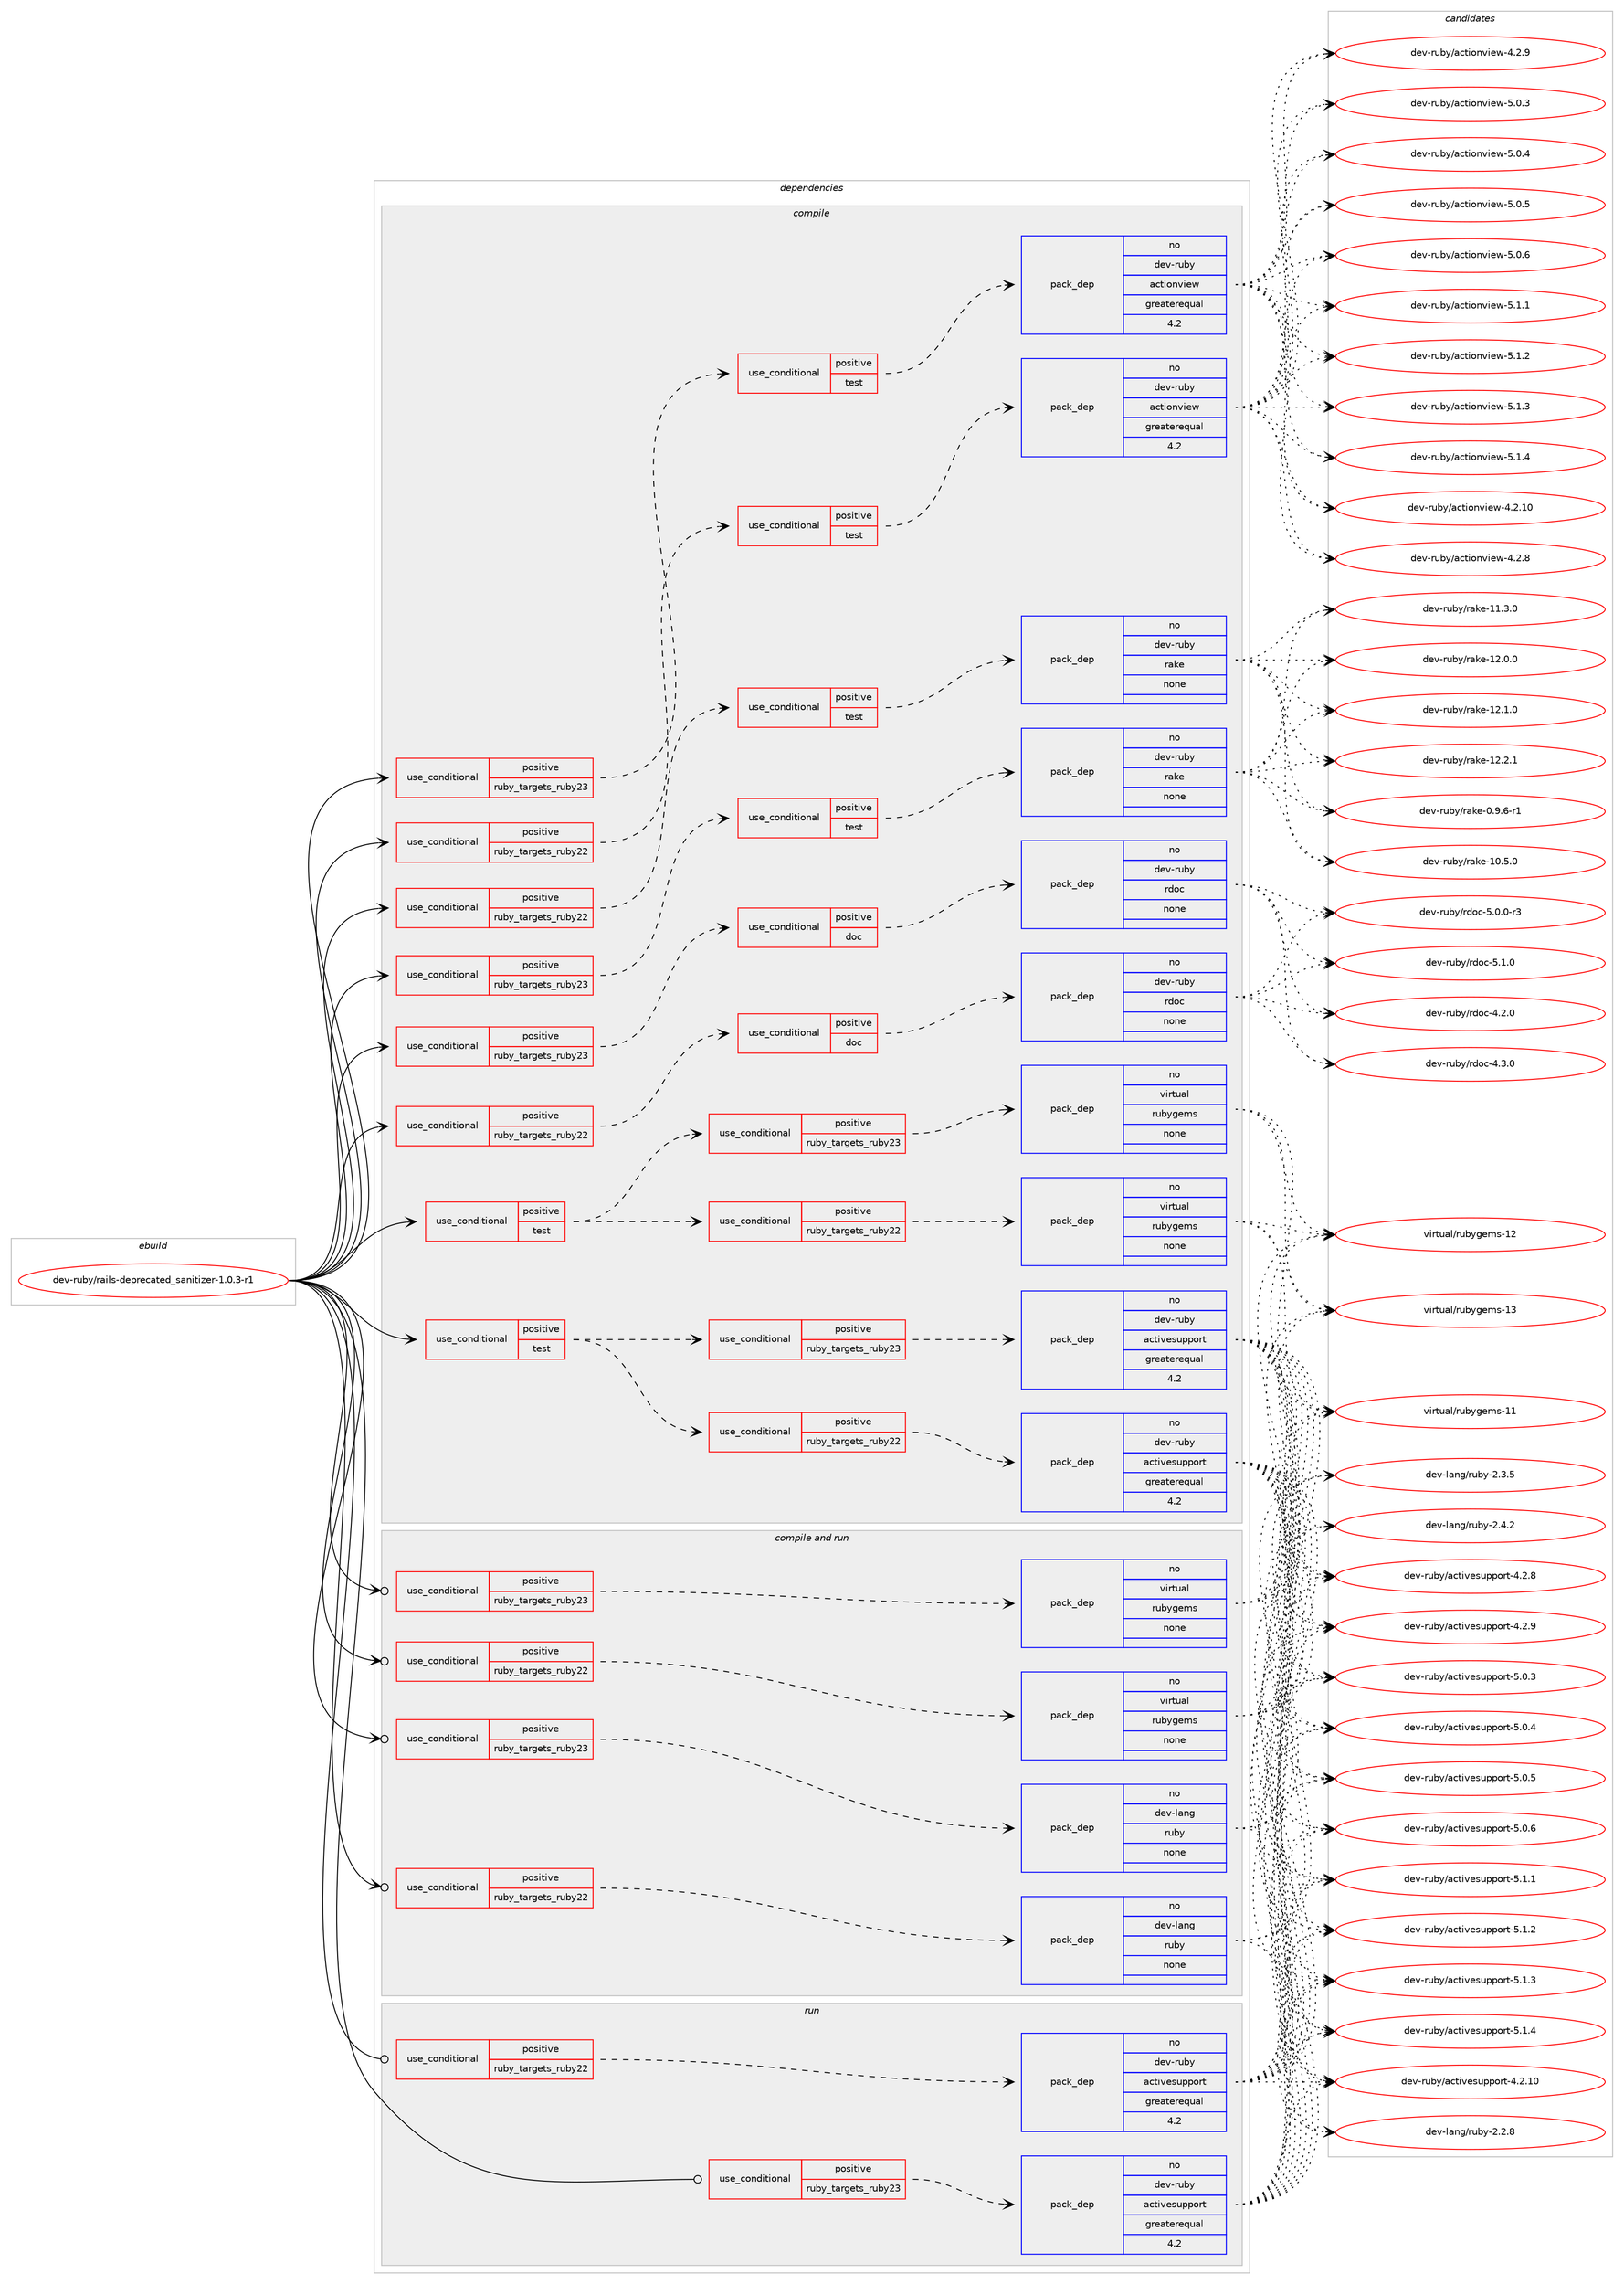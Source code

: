 digraph prolog {

# *************
# Graph options
# *************

newrank=true;
concentrate=true;
compound=true;
graph [rankdir=LR,fontname=Helvetica,fontsize=10,ranksep=1.5];#, ranksep=2.5, nodesep=0.2];
edge  [arrowhead=vee];
node  [fontname=Helvetica,fontsize=10];

# **********
# The ebuild
# **********

subgraph cluster_leftcol {
color=gray;
rank=same;
label=<<i>ebuild</i>>;
id [label="dev-ruby/rails-deprecated_sanitizer-1.0.3-r1", color=red, width=4, href="../dev-ruby/rails-deprecated_sanitizer-1.0.3-r1.svg"];
}

# ****************
# The dependencies
# ****************

subgraph cluster_midcol {
color=gray;
label=<<i>dependencies</i>>;
subgraph cluster_compile {
fillcolor="#eeeeee";
style=filled;
label=<<i>compile</i>>;
subgraph cond66672 {
dependency257801 [label=<<TABLE BORDER="0" CELLBORDER="1" CELLSPACING="0" CELLPADDING="4"><TR><TD ROWSPAN="3" CELLPADDING="10">use_conditional</TD></TR><TR><TD>positive</TD></TR><TR><TD>ruby_targets_ruby22</TD></TR></TABLE>>, shape=none, color=red];
subgraph cond66673 {
dependency257802 [label=<<TABLE BORDER="0" CELLBORDER="1" CELLSPACING="0" CELLPADDING="4"><TR><TD ROWSPAN="3" CELLPADDING="10">use_conditional</TD></TR><TR><TD>positive</TD></TR><TR><TD>doc</TD></TR></TABLE>>, shape=none, color=red];
subgraph pack187015 {
dependency257803 [label=<<TABLE BORDER="0" CELLBORDER="1" CELLSPACING="0" CELLPADDING="4" WIDTH="220"><TR><TD ROWSPAN="6" CELLPADDING="30">pack_dep</TD></TR><TR><TD WIDTH="110">no</TD></TR><TR><TD>dev-ruby</TD></TR><TR><TD>rdoc</TD></TR><TR><TD>none</TD></TR><TR><TD></TD></TR></TABLE>>, shape=none, color=blue];
}
dependency257802:e -> dependency257803:w [weight=20,style="dashed",arrowhead="vee"];
}
dependency257801:e -> dependency257802:w [weight=20,style="dashed",arrowhead="vee"];
}
id:e -> dependency257801:w [weight=20,style="solid",arrowhead="vee"];
subgraph cond66674 {
dependency257804 [label=<<TABLE BORDER="0" CELLBORDER="1" CELLSPACING="0" CELLPADDING="4"><TR><TD ROWSPAN="3" CELLPADDING="10">use_conditional</TD></TR><TR><TD>positive</TD></TR><TR><TD>ruby_targets_ruby22</TD></TR></TABLE>>, shape=none, color=red];
subgraph cond66675 {
dependency257805 [label=<<TABLE BORDER="0" CELLBORDER="1" CELLSPACING="0" CELLPADDING="4"><TR><TD ROWSPAN="3" CELLPADDING="10">use_conditional</TD></TR><TR><TD>positive</TD></TR><TR><TD>test</TD></TR></TABLE>>, shape=none, color=red];
subgraph pack187016 {
dependency257806 [label=<<TABLE BORDER="0" CELLBORDER="1" CELLSPACING="0" CELLPADDING="4" WIDTH="220"><TR><TD ROWSPAN="6" CELLPADDING="30">pack_dep</TD></TR><TR><TD WIDTH="110">no</TD></TR><TR><TD>dev-ruby</TD></TR><TR><TD>actionview</TD></TR><TR><TD>greaterequal</TD></TR><TR><TD>4.2</TD></TR></TABLE>>, shape=none, color=blue];
}
dependency257805:e -> dependency257806:w [weight=20,style="dashed",arrowhead="vee"];
}
dependency257804:e -> dependency257805:w [weight=20,style="dashed",arrowhead="vee"];
}
id:e -> dependency257804:w [weight=20,style="solid",arrowhead="vee"];
subgraph cond66676 {
dependency257807 [label=<<TABLE BORDER="0" CELLBORDER="1" CELLSPACING="0" CELLPADDING="4"><TR><TD ROWSPAN="3" CELLPADDING="10">use_conditional</TD></TR><TR><TD>positive</TD></TR><TR><TD>ruby_targets_ruby22</TD></TR></TABLE>>, shape=none, color=red];
subgraph cond66677 {
dependency257808 [label=<<TABLE BORDER="0" CELLBORDER="1" CELLSPACING="0" CELLPADDING="4"><TR><TD ROWSPAN="3" CELLPADDING="10">use_conditional</TD></TR><TR><TD>positive</TD></TR><TR><TD>test</TD></TR></TABLE>>, shape=none, color=red];
subgraph pack187017 {
dependency257809 [label=<<TABLE BORDER="0" CELLBORDER="1" CELLSPACING="0" CELLPADDING="4" WIDTH="220"><TR><TD ROWSPAN="6" CELLPADDING="30">pack_dep</TD></TR><TR><TD WIDTH="110">no</TD></TR><TR><TD>dev-ruby</TD></TR><TR><TD>rake</TD></TR><TR><TD>none</TD></TR><TR><TD></TD></TR></TABLE>>, shape=none, color=blue];
}
dependency257808:e -> dependency257809:w [weight=20,style="dashed",arrowhead="vee"];
}
dependency257807:e -> dependency257808:w [weight=20,style="dashed",arrowhead="vee"];
}
id:e -> dependency257807:w [weight=20,style="solid",arrowhead="vee"];
subgraph cond66678 {
dependency257810 [label=<<TABLE BORDER="0" CELLBORDER="1" CELLSPACING="0" CELLPADDING="4"><TR><TD ROWSPAN="3" CELLPADDING="10">use_conditional</TD></TR><TR><TD>positive</TD></TR><TR><TD>ruby_targets_ruby23</TD></TR></TABLE>>, shape=none, color=red];
subgraph cond66679 {
dependency257811 [label=<<TABLE BORDER="0" CELLBORDER="1" CELLSPACING="0" CELLPADDING="4"><TR><TD ROWSPAN="3" CELLPADDING="10">use_conditional</TD></TR><TR><TD>positive</TD></TR><TR><TD>doc</TD></TR></TABLE>>, shape=none, color=red];
subgraph pack187018 {
dependency257812 [label=<<TABLE BORDER="0" CELLBORDER="1" CELLSPACING="0" CELLPADDING="4" WIDTH="220"><TR><TD ROWSPAN="6" CELLPADDING="30">pack_dep</TD></TR><TR><TD WIDTH="110">no</TD></TR><TR><TD>dev-ruby</TD></TR><TR><TD>rdoc</TD></TR><TR><TD>none</TD></TR><TR><TD></TD></TR></TABLE>>, shape=none, color=blue];
}
dependency257811:e -> dependency257812:w [weight=20,style="dashed",arrowhead="vee"];
}
dependency257810:e -> dependency257811:w [weight=20,style="dashed",arrowhead="vee"];
}
id:e -> dependency257810:w [weight=20,style="solid",arrowhead="vee"];
subgraph cond66680 {
dependency257813 [label=<<TABLE BORDER="0" CELLBORDER="1" CELLSPACING="0" CELLPADDING="4"><TR><TD ROWSPAN="3" CELLPADDING="10">use_conditional</TD></TR><TR><TD>positive</TD></TR><TR><TD>ruby_targets_ruby23</TD></TR></TABLE>>, shape=none, color=red];
subgraph cond66681 {
dependency257814 [label=<<TABLE BORDER="0" CELLBORDER="1" CELLSPACING="0" CELLPADDING="4"><TR><TD ROWSPAN="3" CELLPADDING="10">use_conditional</TD></TR><TR><TD>positive</TD></TR><TR><TD>test</TD></TR></TABLE>>, shape=none, color=red];
subgraph pack187019 {
dependency257815 [label=<<TABLE BORDER="0" CELLBORDER="1" CELLSPACING="0" CELLPADDING="4" WIDTH="220"><TR><TD ROWSPAN="6" CELLPADDING="30">pack_dep</TD></TR><TR><TD WIDTH="110">no</TD></TR><TR><TD>dev-ruby</TD></TR><TR><TD>actionview</TD></TR><TR><TD>greaterequal</TD></TR><TR><TD>4.2</TD></TR></TABLE>>, shape=none, color=blue];
}
dependency257814:e -> dependency257815:w [weight=20,style="dashed",arrowhead="vee"];
}
dependency257813:e -> dependency257814:w [weight=20,style="dashed",arrowhead="vee"];
}
id:e -> dependency257813:w [weight=20,style="solid",arrowhead="vee"];
subgraph cond66682 {
dependency257816 [label=<<TABLE BORDER="0" CELLBORDER="1" CELLSPACING="0" CELLPADDING="4"><TR><TD ROWSPAN="3" CELLPADDING="10">use_conditional</TD></TR><TR><TD>positive</TD></TR><TR><TD>ruby_targets_ruby23</TD></TR></TABLE>>, shape=none, color=red];
subgraph cond66683 {
dependency257817 [label=<<TABLE BORDER="0" CELLBORDER="1" CELLSPACING="0" CELLPADDING="4"><TR><TD ROWSPAN="3" CELLPADDING="10">use_conditional</TD></TR><TR><TD>positive</TD></TR><TR><TD>test</TD></TR></TABLE>>, shape=none, color=red];
subgraph pack187020 {
dependency257818 [label=<<TABLE BORDER="0" CELLBORDER="1" CELLSPACING="0" CELLPADDING="4" WIDTH="220"><TR><TD ROWSPAN="6" CELLPADDING="30">pack_dep</TD></TR><TR><TD WIDTH="110">no</TD></TR><TR><TD>dev-ruby</TD></TR><TR><TD>rake</TD></TR><TR><TD>none</TD></TR><TR><TD></TD></TR></TABLE>>, shape=none, color=blue];
}
dependency257817:e -> dependency257818:w [weight=20,style="dashed",arrowhead="vee"];
}
dependency257816:e -> dependency257817:w [weight=20,style="dashed",arrowhead="vee"];
}
id:e -> dependency257816:w [weight=20,style="solid",arrowhead="vee"];
subgraph cond66684 {
dependency257819 [label=<<TABLE BORDER="0" CELLBORDER="1" CELLSPACING="0" CELLPADDING="4"><TR><TD ROWSPAN="3" CELLPADDING="10">use_conditional</TD></TR><TR><TD>positive</TD></TR><TR><TD>test</TD></TR></TABLE>>, shape=none, color=red];
subgraph cond66685 {
dependency257820 [label=<<TABLE BORDER="0" CELLBORDER="1" CELLSPACING="0" CELLPADDING="4"><TR><TD ROWSPAN="3" CELLPADDING="10">use_conditional</TD></TR><TR><TD>positive</TD></TR><TR><TD>ruby_targets_ruby22</TD></TR></TABLE>>, shape=none, color=red];
subgraph pack187021 {
dependency257821 [label=<<TABLE BORDER="0" CELLBORDER="1" CELLSPACING="0" CELLPADDING="4" WIDTH="220"><TR><TD ROWSPAN="6" CELLPADDING="30">pack_dep</TD></TR><TR><TD WIDTH="110">no</TD></TR><TR><TD>dev-ruby</TD></TR><TR><TD>activesupport</TD></TR><TR><TD>greaterequal</TD></TR><TR><TD>4.2</TD></TR></TABLE>>, shape=none, color=blue];
}
dependency257820:e -> dependency257821:w [weight=20,style="dashed",arrowhead="vee"];
}
dependency257819:e -> dependency257820:w [weight=20,style="dashed",arrowhead="vee"];
subgraph cond66686 {
dependency257822 [label=<<TABLE BORDER="0" CELLBORDER="1" CELLSPACING="0" CELLPADDING="4"><TR><TD ROWSPAN="3" CELLPADDING="10">use_conditional</TD></TR><TR><TD>positive</TD></TR><TR><TD>ruby_targets_ruby23</TD></TR></TABLE>>, shape=none, color=red];
subgraph pack187022 {
dependency257823 [label=<<TABLE BORDER="0" CELLBORDER="1" CELLSPACING="0" CELLPADDING="4" WIDTH="220"><TR><TD ROWSPAN="6" CELLPADDING="30">pack_dep</TD></TR><TR><TD WIDTH="110">no</TD></TR><TR><TD>dev-ruby</TD></TR><TR><TD>activesupport</TD></TR><TR><TD>greaterequal</TD></TR><TR><TD>4.2</TD></TR></TABLE>>, shape=none, color=blue];
}
dependency257822:e -> dependency257823:w [weight=20,style="dashed",arrowhead="vee"];
}
dependency257819:e -> dependency257822:w [weight=20,style="dashed",arrowhead="vee"];
}
id:e -> dependency257819:w [weight=20,style="solid",arrowhead="vee"];
subgraph cond66687 {
dependency257824 [label=<<TABLE BORDER="0" CELLBORDER="1" CELLSPACING="0" CELLPADDING="4"><TR><TD ROWSPAN="3" CELLPADDING="10">use_conditional</TD></TR><TR><TD>positive</TD></TR><TR><TD>test</TD></TR></TABLE>>, shape=none, color=red];
subgraph cond66688 {
dependency257825 [label=<<TABLE BORDER="0" CELLBORDER="1" CELLSPACING="0" CELLPADDING="4"><TR><TD ROWSPAN="3" CELLPADDING="10">use_conditional</TD></TR><TR><TD>positive</TD></TR><TR><TD>ruby_targets_ruby22</TD></TR></TABLE>>, shape=none, color=red];
subgraph pack187023 {
dependency257826 [label=<<TABLE BORDER="0" CELLBORDER="1" CELLSPACING="0" CELLPADDING="4" WIDTH="220"><TR><TD ROWSPAN="6" CELLPADDING="30">pack_dep</TD></TR><TR><TD WIDTH="110">no</TD></TR><TR><TD>virtual</TD></TR><TR><TD>rubygems</TD></TR><TR><TD>none</TD></TR><TR><TD></TD></TR></TABLE>>, shape=none, color=blue];
}
dependency257825:e -> dependency257826:w [weight=20,style="dashed",arrowhead="vee"];
}
dependency257824:e -> dependency257825:w [weight=20,style="dashed",arrowhead="vee"];
subgraph cond66689 {
dependency257827 [label=<<TABLE BORDER="0" CELLBORDER="1" CELLSPACING="0" CELLPADDING="4"><TR><TD ROWSPAN="3" CELLPADDING="10">use_conditional</TD></TR><TR><TD>positive</TD></TR><TR><TD>ruby_targets_ruby23</TD></TR></TABLE>>, shape=none, color=red];
subgraph pack187024 {
dependency257828 [label=<<TABLE BORDER="0" CELLBORDER="1" CELLSPACING="0" CELLPADDING="4" WIDTH="220"><TR><TD ROWSPAN="6" CELLPADDING="30">pack_dep</TD></TR><TR><TD WIDTH="110">no</TD></TR><TR><TD>virtual</TD></TR><TR><TD>rubygems</TD></TR><TR><TD>none</TD></TR><TR><TD></TD></TR></TABLE>>, shape=none, color=blue];
}
dependency257827:e -> dependency257828:w [weight=20,style="dashed",arrowhead="vee"];
}
dependency257824:e -> dependency257827:w [weight=20,style="dashed",arrowhead="vee"];
}
id:e -> dependency257824:w [weight=20,style="solid",arrowhead="vee"];
}
subgraph cluster_compileandrun {
fillcolor="#eeeeee";
style=filled;
label=<<i>compile and run</i>>;
subgraph cond66690 {
dependency257829 [label=<<TABLE BORDER="0" CELLBORDER="1" CELLSPACING="0" CELLPADDING="4"><TR><TD ROWSPAN="3" CELLPADDING="10">use_conditional</TD></TR><TR><TD>positive</TD></TR><TR><TD>ruby_targets_ruby22</TD></TR></TABLE>>, shape=none, color=red];
subgraph pack187025 {
dependency257830 [label=<<TABLE BORDER="0" CELLBORDER="1" CELLSPACING="0" CELLPADDING="4" WIDTH="220"><TR><TD ROWSPAN="6" CELLPADDING="30">pack_dep</TD></TR><TR><TD WIDTH="110">no</TD></TR><TR><TD>dev-lang</TD></TR><TR><TD>ruby</TD></TR><TR><TD>none</TD></TR><TR><TD></TD></TR></TABLE>>, shape=none, color=blue];
}
dependency257829:e -> dependency257830:w [weight=20,style="dashed",arrowhead="vee"];
}
id:e -> dependency257829:w [weight=20,style="solid",arrowhead="odotvee"];
subgraph cond66691 {
dependency257831 [label=<<TABLE BORDER="0" CELLBORDER="1" CELLSPACING="0" CELLPADDING="4"><TR><TD ROWSPAN="3" CELLPADDING="10">use_conditional</TD></TR><TR><TD>positive</TD></TR><TR><TD>ruby_targets_ruby22</TD></TR></TABLE>>, shape=none, color=red];
subgraph pack187026 {
dependency257832 [label=<<TABLE BORDER="0" CELLBORDER="1" CELLSPACING="0" CELLPADDING="4" WIDTH="220"><TR><TD ROWSPAN="6" CELLPADDING="30">pack_dep</TD></TR><TR><TD WIDTH="110">no</TD></TR><TR><TD>virtual</TD></TR><TR><TD>rubygems</TD></TR><TR><TD>none</TD></TR><TR><TD></TD></TR></TABLE>>, shape=none, color=blue];
}
dependency257831:e -> dependency257832:w [weight=20,style="dashed",arrowhead="vee"];
}
id:e -> dependency257831:w [weight=20,style="solid",arrowhead="odotvee"];
subgraph cond66692 {
dependency257833 [label=<<TABLE BORDER="0" CELLBORDER="1" CELLSPACING="0" CELLPADDING="4"><TR><TD ROWSPAN="3" CELLPADDING="10">use_conditional</TD></TR><TR><TD>positive</TD></TR><TR><TD>ruby_targets_ruby23</TD></TR></TABLE>>, shape=none, color=red];
subgraph pack187027 {
dependency257834 [label=<<TABLE BORDER="0" CELLBORDER="1" CELLSPACING="0" CELLPADDING="4" WIDTH="220"><TR><TD ROWSPAN="6" CELLPADDING="30">pack_dep</TD></TR><TR><TD WIDTH="110">no</TD></TR><TR><TD>dev-lang</TD></TR><TR><TD>ruby</TD></TR><TR><TD>none</TD></TR><TR><TD></TD></TR></TABLE>>, shape=none, color=blue];
}
dependency257833:e -> dependency257834:w [weight=20,style="dashed",arrowhead="vee"];
}
id:e -> dependency257833:w [weight=20,style="solid",arrowhead="odotvee"];
subgraph cond66693 {
dependency257835 [label=<<TABLE BORDER="0" CELLBORDER="1" CELLSPACING="0" CELLPADDING="4"><TR><TD ROWSPAN="3" CELLPADDING="10">use_conditional</TD></TR><TR><TD>positive</TD></TR><TR><TD>ruby_targets_ruby23</TD></TR></TABLE>>, shape=none, color=red];
subgraph pack187028 {
dependency257836 [label=<<TABLE BORDER="0" CELLBORDER="1" CELLSPACING="0" CELLPADDING="4" WIDTH="220"><TR><TD ROWSPAN="6" CELLPADDING="30">pack_dep</TD></TR><TR><TD WIDTH="110">no</TD></TR><TR><TD>virtual</TD></TR><TR><TD>rubygems</TD></TR><TR><TD>none</TD></TR><TR><TD></TD></TR></TABLE>>, shape=none, color=blue];
}
dependency257835:e -> dependency257836:w [weight=20,style="dashed",arrowhead="vee"];
}
id:e -> dependency257835:w [weight=20,style="solid",arrowhead="odotvee"];
}
subgraph cluster_run {
fillcolor="#eeeeee";
style=filled;
label=<<i>run</i>>;
subgraph cond66694 {
dependency257837 [label=<<TABLE BORDER="0" CELLBORDER="1" CELLSPACING="0" CELLPADDING="4"><TR><TD ROWSPAN="3" CELLPADDING="10">use_conditional</TD></TR><TR><TD>positive</TD></TR><TR><TD>ruby_targets_ruby22</TD></TR></TABLE>>, shape=none, color=red];
subgraph pack187029 {
dependency257838 [label=<<TABLE BORDER="0" CELLBORDER="1" CELLSPACING="0" CELLPADDING="4" WIDTH="220"><TR><TD ROWSPAN="6" CELLPADDING="30">pack_dep</TD></TR><TR><TD WIDTH="110">no</TD></TR><TR><TD>dev-ruby</TD></TR><TR><TD>activesupport</TD></TR><TR><TD>greaterequal</TD></TR><TR><TD>4.2</TD></TR></TABLE>>, shape=none, color=blue];
}
dependency257837:e -> dependency257838:w [weight=20,style="dashed",arrowhead="vee"];
}
id:e -> dependency257837:w [weight=20,style="solid",arrowhead="odot"];
subgraph cond66695 {
dependency257839 [label=<<TABLE BORDER="0" CELLBORDER="1" CELLSPACING="0" CELLPADDING="4"><TR><TD ROWSPAN="3" CELLPADDING="10">use_conditional</TD></TR><TR><TD>positive</TD></TR><TR><TD>ruby_targets_ruby23</TD></TR></TABLE>>, shape=none, color=red];
subgraph pack187030 {
dependency257840 [label=<<TABLE BORDER="0" CELLBORDER="1" CELLSPACING="0" CELLPADDING="4" WIDTH="220"><TR><TD ROWSPAN="6" CELLPADDING="30">pack_dep</TD></TR><TR><TD WIDTH="110">no</TD></TR><TR><TD>dev-ruby</TD></TR><TR><TD>activesupport</TD></TR><TR><TD>greaterequal</TD></TR><TR><TD>4.2</TD></TR></TABLE>>, shape=none, color=blue];
}
dependency257839:e -> dependency257840:w [weight=20,style="dashed",arrowhead="vee"];
}
id:e -> dependency257839:w [weight=20,style="solid",arrowhead="odot"];
}
}

# **************
# The candidates
# **************

subgraph cluster_choices {
rank=same;
color=gray;
label=<<i>candidates</i>>;

subgraph choice187015 {
color=black;
nodesep=1;
choice10010111845114117981214711410011199455246504648 [label="dev-ruby/rdoc-4.2.0", color=red, width=4,href="../dev-ruby/rdoc-4.2.0.svg"];
choice10010111845114117981214711410011199455246514648 [label="dev-ruby/rdoc-4.3.0", color=red, width=4,href="../dev-ruby/rdoc-4.3.0.svg"];
choice100101118451141179812147114100111994553464846484511451 [label="dev-ruby/rdoc-5.0.0-r3", color=red, width=4,href="../dev-ruby/rdoc-5.0.0-r3.svg"];
choice10010111845114117981214711410011199455346494648 [label="dev-ruby/rdoc-5.1.0", color=red, width=4,href="../dev-ruby/rdoc-5.1.0.svg"];
dependency257803:e -> choice10010111845114117981214711410011199455246504648:w [style=dotted,weight="100"];
dependency257803:e -> choice10010111845114117981214711410011199455246514648:w [style=dotted,weight="100"];
dependency257803:e -> choice100101118451141179812147114100111994553464846484511451:w [style=dotted,weight="100"];
dependency257803:e -> choice10010111845114117981214711410011199455346494648:w [style=dotted,weight="100"];
}
subgraph choice187016 {
color=black;
nodesep=1;
choice100101118451141179812147979911610511111011810510111945524650464948 [label="dev-ruby/actionview-4.2.10", color=red, width=4,href="../dev-ruby/actionview-4.2.10.svg"];
choice1001011184511411798121479799116105111110118105101119455246504656 [label="dev-ruby/actionview-4.2.8", color=red, width=4,href="../dev-ruby/actionview-4.2.8.svg"];
choice1001011184511411798121479799116105111110118105101119455246504657 [label="dev-ruby/actionview-4.2.9", color=red, width=4,href="../dev-ruby/actionview-4.2.9.svg"];
choice1001011184511411798121479799116105111110118105101119455346484651 [label="dev-ruby/actionview-5.0.3", color=red, width=4,href="../dev-ruby/actionview-5.0.3.svg"];
choice1001011184511411798121479799116105111110118105101119455346484652 [label="dev-ruby/actionview-5.0.4", color=red, width=4,href="../dev-ruby/actionview-5.0.4.svg"];
choice1001011184511411798121479799116105111110118105101119455346484653 [label="dev-ruby/actionview-5.0.5", color=red, width=4,href="../dev-ruby/actionview-5.0.5.svg"];
choice1001011184511411798121479799116105111110118105101119455346484654 [label="dev-ruby/actionview-5.0.6", color=red, width=4,href="../dev-ruby/actionview-5.0.6.svg"];
choice1001011184511411798121479799116105111110118105101119455346494649 [label="dev-ruby/actionview-5.1.1", color=red, width=4,href="../dev-ruby/actionview-5.1.1.svg"];
choice1001011184511411798121479799116105111110118105101119455346494650 [label="dev-ruby/actionview-5.1.2", color=red, width=4,href="../dev-ruby/actionview-5.1.2.svg"];
choice1001011184511411798121479799116105111110118105101119455346494651 [label="dev-ruby/actionview-5.1.3", color=red, width=4,href="../dev-ruby/actionview-5.1.3.svg"];
choice1001011184511411798121479799116105111110118105101119455346494652 [label="dev-ruby/actionview-5.1.4", color=red, width=4,href="../dev-ruby/actionview-5.1.4.svg"];
dependency257806:e -> choice100101118451141179812147979911610511111011810510111945524650464948:w [style=dotted,weight="100"];
dependency257806:e -> choice1001011184511411798121479799116105111110118105101119455246504656:w [style=dotted,weight="100"];
dependency257806:e -> choice1001011184511411798121479799116105111110118105101119455246504657:w [style=dotted,weight="100"];
dependency257806:e -> choice1001011184511411798121479799116105111110118105101119455346484651:w [style=dotted,weight="100"];
dependency257806:e -> choice1001011184511411798121479799116105111110118105101119455346484652:w [style=dotted,weight="100"];
dependency257806:e -> choice1001011184511411798121479799116105111110118105101119455346484653:w [style=dotted,weight="100"];
dependency257806:e -> choice1001011184511411798121479799116105111110118105101119455346484654:w [style=dotted,weight="100"];
dependency257806:e -> choice1001011184511411798121479799116105111110118105101119455346494649:w [style=dotted,weight="100"];
dependency257806:e -> choice1001011184511411798121479799116105111110118105101119455346494650:w [style=dotted,weight="100"];
dependency257806:e -> choice1001011184511411798121479799116105111110118105101119455346494651:w [style=dotted,weight="100"];
dependency257806:e -> choice1001011184511411798121479799116105111110118105101119455346494652:w [style=dotted,weight="100"];
}
subgraph choice187017 {
color=black;
nodesep=1;
choice100101118451141179812147114971071014548465746544511449 [label="dev-ruby/rake-0.9.6-r1", color=red, width=4,href="../dev-ruby/rake-0.9.6-r1.svg"];
choice1001011184511411798121471149710710145494846534648 [label="dev-ruby/rake-10.5.0", color=red, width=4,href="../dev-ruby/rake-10.5.0.svg"];
choice1001011184511411798121471149710710145494946514648 [label="dev-ruby/rake-11.3.0", color=red, width=4,href="../dev-ruby/rake-11.3.0.svg"];
choice1001011184511411798121471149710710145495046484648 [label="dev-ruby/rake-12.0.0", color=red, width=4,href="../dev-ruby/rake-12.0.0.svg"];
choice1001011184511411798121471149710710145495046494648 [label="dev-ruby/rake-12.1.0", color=red, width=4,href="../dev-ruby/rake-12.1.0.svg"];
choice1001011184511411798121471149710710145495046504649 [label="dev-ruby/rake-12.2.1", color=red, width=4,href="../dev-ruby/rake-12.2.1.svg"];
dependency257809:e -> choice100101118451141179812147114971071014548465746544511449:w [style=dotted,weight="100"];
dependency257809:e -> choice1001011184511411798121471149710710145494846534648:w [style=dotted,weight="100"];
dependency257809:e -> choice1001011184511411798121471149710710145494946514648:w [style=dotted,weight="100"];
dependency257809:e -> choice1001011184511411798121471149710710145495046484648:w [style=dotted,weight="100"];
dependency257809:e -> choice1001011184511411798121471149710710145495046494648:w [style=dotted,weight="100"];
dependency257809:e -> choice1001011184511411798121471149710710145495046504649:w [style=dotted,weight="100"];
}
subgraph choice187018 {
color=black;
nodesep=1;
choice10010111845114117981214711410011199455246504648 [label="dev-ruby/rdoc-4.2.0", color=red, width=4,href="../dev-ruby/rdoc-4.2.0.svg"];
choice10010111845114117981214711410011199455246514648 [label="dev-ruby/rdoc-4.3.0", color=red, width=4,href="../dev-ruby/rdoc-4.3.0.svg"];
choice100101118451141179812147114100111994553464846484511451 [label="dev-ruby/rdoc-5.0.0-r3", color=red, width=4,href="../dev-ruby/rdoc-5.0.0-r3.svg"];
choice10010111845114117981214711410011199455346494648 [label="dev-ruby/rdoc-5.1.0", color=red, width=4,href="../dev-ruby/rdoc-5.1.0.svg"];
dependency257812:e -> choice10010111845114117981214711410011199455246504648:w [style=dotted,weight="100"];
dependency257812:e -> choice10010111845114117981214711410011199455246514648:w [style=dotted,weight="100"];
dependency257812:e -> choice100101118451141179812147114100111994553464846484511451:w [style=dotted,weight="100"];
dependency257812:e -> choice10010111845114117981214711410011199455346494648:w [style=dotted,weight="100"];
}
subgraph choice187019 {
color=black;
nodesep=1;
choice100101118451141179812147979911610511111011810510111945524650464948 [label="dev-ruby/actionview-4.2.10", color=red, width=4,href="../dev-ruby/actionview-4.2.10.svg"];
choice1001011184511411798121479799116105111110118105101119455246504656 [label="dev-ruby/actionview-4.2.8", color=red, width=4,href="../dev-ruby/actionview-4.2.8.svg"];
choice1001011184511411798121479799116105111110118105101119455246504657 [label="dev-ruby/actionview-4.2.9", color=red, width=4,href="../dev-ruby/actionview-4.2.9.svg"];
choice1001011184511411798121479799116105111110118105101119455346484651 [label="dev-ruby/actionview-5.0.3", color=red, width=4,href="../dev-ruby/actionview-5.0.3.svg"];
choice1001011184511411798121479799116105111110118105101119455346484652 [label="dev-ruby/actionview-5.0.4", color=red, width=4,href="../dev-ruby/actionview-5.0.4.svg"];
choice1001011184511411798121479799116105111110118105101119455346484653 [label="dev-ruby/actionview-5.0.5", color=red, width=4,href="../dev-ruby/actionview-5.0.5.svg"];
choice1001011184511411798121479799116105111110118105101119455346484654 [label="dev-ruby/actionview-5.0.6", color=red, width=4,href="../dev-ruby/actionview-5.0.6.svg"];
choice1001011184511411798121479799116105111110118105101119455346494649 [label="dev-ruby/actionview-5.1.1", color=red, width=4,href="../dev-ruby/actionview-5.1.1.svg"];
choice1001011184511411798121479799116105111110118105101119455346494650 [label="dev-ruby/actionview-5.1.2", color=red, width=4,href="../dev-ruby/actionview-5.1.2.svg"];
choice1001011184511411798121479799116105111110118105101119455346494651 [label="dev-ruby/actionview-5.1.3", color=red, width=4,href="../dev-ruby/actionview-5.1.3.svg"];
choice1001011184511411798121479799116105111110118105101119455346494652 [label="dev-ruby/actionview-5.1.4", color=red, width=4,href="../dev-ruby/actionview-5.1.4.svg"];
dependency257815:e -> choice100101118451141179812147979911610511111011810510111945524650464948:w [style=dotted,weight="100"];
dependency257815:e -> choice1001011184511411798121479799116105111110118105101119455246504656:w [style=dotted,weight="100"];
dependency257815:e -> choice1001011184511411798121479799116105111110118105101119455246504657:w [style=dotted,weight="100"];
dependency257815:e -> choice1001011184511411798121479799116105111110118105101119455346484651:w [style=dotted,weight="100"];
dependency257815:e -> choice1001011184511411798121479799116105111110118105101119455346484652:w [style=dotted,weight="100"];
dependency257815:e -> choice1001011184511411798121479799116105111110118105101119455346484653:w [style=dotted,weight="100"];
dependency257815:e -> choice1001011184511411798121479799116105111110118105101119455346484654:w [style=dotted,weight="100"];
dependency257815:e -> choice1001011184511411798121479799116105111110118105101119455346494649:w [style=dotted,weight="100"];
dependency257815:e -> choice1001011184511411798121479799116105111110118105101119455346494650:w [style=dotted,weight="100"];
dependency257815:e -> choice1001011184511411798121479799116105111110118105101119455346494651:w [style=dotted,weight="100"];
dependency257815:e -> choice1001011184511411798121479799116105111110118105101119455346494652:w [style=dotted,weight="100"];
}
subgraph choice187020 {
color=black;
nodesep=1;
choice100101118451141179812147114971071014548465746544511449 [label="dev-ruby/rake-0.9.6-r1", color=red, width=4,href="../dev-ruby/rake-0.9.6-r1.svg"];
choice1001011184511411798121471149710710145494846534648 [label="dev-ruby/rake-10.5.0", color=red, width=4,href="../dev-ruby/rake-10.5.0.svg"];
choice1001011184511411798121471149710710145494946514648 [label="dev-ruby/rake-11.3.0", color=red, width=4,href="../dev-ruby/rake-11.3.0.svg"];
choice1001011184511411798121471149710710145495046484648 [label="dev-ruby/rake-12.0.0", color=red, width=4,href="../dev-ruby/rake-12.0.0.svg"];
choice1001011184511411798121471149710710145495046494648 [label="dev-ruby/rake-12.1.0", color=red, width=4,href="../dev-ruby/rake-12.1.0.svg"];
choice1001011184511411798121471149710710145495046504649 [label="dev-ruby/rake-12.2.1", color=red, width=4,href="../dev-ruby/rake-12.2.1.svg"];
dependency257818:e -> choice100101118451141179812147114971071014548465746544511449:w [style=dotted,weight="100"];
dependency257818:e -> choice1001011184511411798121471149710710145494846534648:w [style=dotted,weight="100"];
dependency257818:e -> choice1001011184511411798121471149710710145494946514648:w [style=dotted,weight="100"];
dependency257818:e -> choice1001011184511411798121471149710710145495046484648:w [style=dotted,weight="100"];
dependency257818:e -> choice1001011184511411798121471149710710145495046494648:w [style=dotted,weight="100"];
dependency257818:e -> choice1001011184511411798121471149710710145495046504649:w [style=dotted,weight="100"];
}
subgraph choice187021 {
color=black;
nodesep=1;
choice100101118451141179812147979911610511810111511711211211111411645524650464948 [label="dev-ruby/activesupport-4.2.10", color=red, width=4,href="../dev-ruby/activesupport-4.2.10.svg"];
choice1001011184511411798121479799116105118101115117112112111114116455246504656 [label="dev-ruby/activesupport-4.2.8", color=red, width=4,href="../dev-ruby/activesupport-4.2.8.svg"];
choice1001011184511411798121479799116105118101115117112112111114116455246504657 [label="dev-ruby/activesupport-4.2.9", color=red, width=4,href="../dev-ruby/activesupport-4.2.9.svg"];
choice1001011184511411798121479799116105118101115117112112111114116455346484651 [label="dev-ruby/activesupport-5.0.3", color=red, width=4,href="../dev-ruby/activesupport-5.0.3.svg"];
choice1001011184511411798121479799116105118101115117112112111114116455346484652 [label="dev-ruby/activesupport-5.0.4", color=red, width=4,href="../dev-ruby/activesupport-5.0.4.svg"];
choice1001011184511411798121479799116105118101115117112112111114116455346484653 [label="dev-ruby/activesupport-5.0.5", color=red, width=4,href="../dev-ruby/activesupport-5.0.5.svg"];
choice1001011184511411798121479799116105118101115117112112111114116455346484654 [label="dev-ruby/activesupport-5.0.6", color=red, width=4,href="../dev-ruby/activesupport-5.0.6.svg"];
choice1001011184511411798121479799116105118101115117112112111114116455346494649 [label="dev-ruby/activesupport-5.1.1", color=red, width=4,href="../dev-ruby/activesupport-5.1.1.svg"];
choice1001011184511411798121479799116105118101115117112112111114116455346494650 [label="dev-ruby/activesupport-5.1.2", color=red, width=4,href="../dev-ruby/activesupport-5.1.2.svg"];
choice1001011184511411798121479799116105118101115117112112111114116455346494651 [label="dev-ruby/activesupport-5.1.3", color=red, width=4,href="../dev-ruby/activesupport-5.1.3.svg"];
choice1001011184511411798121479799116105118101115117112112111114116455346494652 [label="dev-ruby/activesupport-5.1.4", color=red, width=4,href="../dev-ruby/activesupport-5.1.4.svg"];
dependency257821:e -> choice100101118451141179812147979911610511810111511711211211111411645524650464948:w [style=dotted,weight="100"];
dependency257821:e -> choice1001011184511411798121479799116105118101115117112112111114116455246504656:w [style=dotted,weight="100"];
dependency257821:e -> choice1001011184511411798121479799116105118101115117112112111114116455246504657:w [style=dotted,weight="100"];
dependency257821:e -> choice1001011184511411798121479799116105118101115117112112111114116455346484651:w [style=dotted,weight="100"];
dependency257821:e -> choice1001011184511411798121479799116105118101115117112112111114116455346484652:w [style=dotted,weight="100"];
dependency257821:e -> choice1001011184511411798121479799116105118101115117112112111114116455346484653:w [style=dotted,weight="100"];
dependency257821:e -> choice1001011184511411798121479799116105118101115117112112111114116455346484654:w [style=dotted,weight="100"];
dependency257821:e -> choice1001011184511411798121479799116105118101115117112112111114116455346494649:w [style=dotted,weight="100"];
dependency257821:e -> choice1001011184511411798121479799116105118101115117112112111114116455346494650:w [style=dotted,weight="100"];
dependency257821:e -> choice1001011184511411798121479799116105118101115117112112111114116455346494651:w [style=dotted,weight="100"];
dependency257821:e -> choice1001011184511411798121479799116105118101115117112112111114116455346494652:w [style=dotted,weight="100"];
}
subgraph choice187022 {
color=black;
nodesep=1;
choice100101118451141179812147979911610511810111511711211211111411645524650464948 [label="dev-ruby/activesupport-4.2.10", color=red, width=4,href="../dev-ruby/activesupport-4.2.10.svg"];
choice1001011184511411798121479799116105118101115117112112111114116455246504656 [label="dev-ruby/activesupport-4.2.8", color=red, width=4,href="../dev-ruby/activesupport-4.2.8.svg"];
choice1001011184511411798121479799116105118101115117112112111114116455246504657 [label="dev-ruby/activesupport-4.2.9", color=red, width=4,href="../dev-ruby/activesupport-4.2.9.svg"];
choice1001011184511411798121479799116105118101115117112112111114116455346484651 [label="dev-ruby/activesupport-5.0.3", color=red, width=4,href="../dev-ruby/activesupport-5.0.3.svg"];
choice1001011184511411798121479799116105118101115117112112111114116455346484652 [label="dev-ruby/activesupport-5.0.4", color=red, width=4,href="../dev-ruby/activesupport-5.0.4.svg"];
choice1001011184511411798121479799116105118101115117112112111114116455346484653 [label="dev-ruby/activesupport-5.0.5", color=red, width=4,href="../dev-ruby/activesupport-5.0.5.svg"];
choice1001011184511411798121479799116105118101115117112112111114116455346484654 [label="dev-ruby/activesupport-5.0.6", color=red, width=4,href="../dev-ruby/activesupport-5.0.6.svg"];
choice1001011184511411798121479799116105118101115117112112111114116455346494649 [label="dev-ruby/activesupport-5.1.1", color=red, width=4,href="../dev-ruby/activesupport-5.1.1.svg"];
choice1001011184511411798121479799116105118101115117112112111114116455346494650 [label="dev-ruby/activesupport-5.1.2", color=red, width=4,href="../dev-ruby/activesupport-5.1.2.svg"];
choice1001011184511411798121479799116105118101115117112112111114116455346494651 [label="dev-ruby/activesupport-5.1.3", color=red, width=4,href="../dev-ruby/activesupport-5.1.3.svg"];
choice1001011184511411798121479799116105118101115117112112111114116455346494652 [label="dev-ruby/activesupport-5.1.4", color=red, width=4,href="../dev-ruby/activesupport-5.1.4.svg"];
dependency257823:e -> choice100101118451141179812147979911610511810111511711211211111411645524650464948:w [style=dotted,weight="100"];
dependency257823:e -> choice1001011184511411798121479799116105118101115117112112111114116455246504656:w [style=dotted,weight="100"];
dependency257823:e -> choice1001011184511411798121479799116105118101115117112112111114116455246504657:w [style=dotted,weight="100"];
dependency257823:e -> choice1001011184511411798121479799116105118101115117112112111114116455346484651:w [style=dotted,weight="100"];
dependency257823:e -> choice1001011184511411798121479799116105118101115117112112111114116455346484652:w [style=dotted,weight="100"];
dependency257823:e -> choice1001011184511411798121479799116105118101115117112112111114116455346484653:w [style=dotted,weight="100"];
dependency257823:e -> choice1001011184511411798121479799116105118101115117112112111114116455346484654:w [style=dotted,weight="100"];
dependency257823:e -> choice1001011184511411798121479799116105118101115117112112111114116455346494649:w [style=dotted,weight="100"];
dependency257823:e -> choice1001011184511411798121479799116105118101115117112112111114116455346494650:w [style=dotted,weight="100"];
dependency257823:e -> choice1001011184511411798121479799116105118101115117112112111114116455346494651:w [style=dotted,weight="100"];
dependency257823:e -> choice1001011184511411798121479799116105118101115117112112111114116455346494652:w [style=dotted,weight="100"];
}
subgraph choice187023 {
color=black;
nodesep=1;
choice118105114116117971084711411798121103101109115454949 [label="virtual/rubygems-11", color=red, width=4,href="../virtual/rubygems-11.svg"];
choice118105114116117971084711411798121103101109115454950 [label="virtual/rubygems-12", color=red, width=4,href="../virtual/rubygems-12.svg"];
choice118105114116117971084711411798121103101109115454951 [label="virtual/rubygems-13", color=red, width=4,href="../virtual/rubygems-13.svg"];
dependency257826:e -> choice118105114116117971084711411798121103101109115454949:w [style=dotted,weight="100"];
dependency257826:e -> choice118105114116117971084711411798121103101109115454950:w [style=dotted,weight="100"];
dependency257826:e -> choice118105114116117971084711411798121103101109115454951:w [style=dotted,weight="100"];
}
subgraph choice187024 {
color=black;
nodesep=1;
choice118105114116117971084711411798121103101109115454949 [label="virtual/rubygems-11", color=red, width=4,href="../virtual/rubygems-11.svg"];
choice118105114116117971084711411798121103101109115454950 [label="virtual/rubygems-12", color=red, width=4,href="../virtual/rubygems-12.svg"];
choice118105114116117971084711411798121103101109115454951 [label="virtual/rubygems-13", color=red, width=4,href="../virtual/rubygems-13.svg"];
dependency257828:e -> choice118105114116117971084711411798121103101109115454949:w [style=dotted,weight="100"];
dependency257828:e -> choice118105114116117971084711411798121103101109115454950:w [style=dotted,weight="100"];
dependency257828:e -> choice118105114116117971084711411798121103101109115454951:w [style=dotted,weight="100"];
}
subgraph choice187025 {
color=black;
nodesep=1;
choice10010111845108971101034711411798121455046504656 [label="dev-lang/ruby-2.2.8", color=red, width=4,href="../dev-lang/ruby-2.2.8.svg"];
choice10010111845108971101034711411798121455046514653 [label="dev-lang/ruby-2.3.5", color=red, width=4,href="../dev-lang/ruby-2.3.5.svg"];
choice10010111845108971101034711411798121455046524650 [label="dev-lang/ruby-2.4.2", color=red, width=4,href="../dev-lang/ruby-2.4.2.svg"];
dependency257830:e -> choice10010111845108971101034711411798121455046504656:w [style=dotted,weight="100"];
dependency257830:e -> choice10010111845108971101034711411798121455046514653:w [style=dotted,weight="100"];
dependency257830:e -> choice10010111845108971101034711411798121455046524650:w [style=dotted,weight="100"];
}
subgraph choice187026 {
color=black;
nodesep=1;
choice118105114116117971084711411798121103101109115454949 [label="virtual/rubygems-11", color=red, width=4,href="../virtual/rubygems-11.svg"];
choice118105114116117971084711411798121103101109115454950 [label="virtual/rubygems-12", color=red, width=4,href="../virtual/rubygems-12.svg"];
choice118105114116117971084711411798121103101109115454951 [label="virtual/rubygems-13", color=red, width=4,href="../virtual/rubygems-13.svg"];
dependency257832:e -> choice118105114116117971084711411798121103101109115454949:w [style=dotted,weight="100"];
dependency257832:e -> choice118105114116117971084711411798121103101109115454950:w [style=dotted,weight="100"];
dependency257832:e -> choice118105114116117971084711411798121103101109115454951:w [style=dotted,weight="100"];
}
subgraph choice187027 {
color=black;
nodesep=1;
choice10010111845108971101034711411798121455046504656 [label="dev-lang/ruby-2.2.8", color=red, width=4,href="../dev-lang/ruby-2.2.8.svg"];
choice10010111845108971101034711411798121455046514653 [label="dev-lang/ruby-2.3.5", color=red, width=4,href="../dev-lang/ruby-2.3.5.svg"];
choice10010111845108971101034711411798121455046524650 [label="dev-lang/ruby-2.4.2", color=red, width=4,href="../dev-lang/ruby-2.4.2.svg"];
dependency257834:e -> choice10010111845108971101034711411798121455046504656:w [style=dotted,weight="100"];
dependency257834:e -> choice10010111845108971101034711411798121455046514653:w [style=dotted,weight="100"];
dependency257834:e -> choice10010111845108971101034711411798121455046524650:w [style=dotted,weight="100"];
}
subgraph choice187028 {
color=black;
nodesep=1;
choice118105114116117971084711411798121103101109115454949 [label="virtual/rubygems-11", color=red, width=4,href="../virtual/rubygems-11.svg"];
choice118105114116117971084711411798121103101109115454950 [label="virtual/rubygems-12", color=red, width=4,href="../virtual/rubygems-12.svg"];
choice118105114116117971084711411798121103101109115454951 [label="virtual/rubygems-13", color=red, width=4,href="../virtual/rubygems-13.svg"];
dependency257836:e -> choice118105114116117971084711411798121103101109115454949:w [style=dotted,weight="100"];
dependency257836:e -> choice118105114116117971084711411798121103101109115454950:w [style=dotted,weight="100"];
dependency257836:e -> choice118105114116117971084711411798121103101109115454951:w [style=dotted,weight="100"];
}
subgraph choice187029 {
color=black;
nodesep=1;
choice100101118451141179812147979911610511810111511711211211111411645524650464948 [label="dev-ruby/activesupport-4.2.10", color=red, width=4,href="../dev-ruby/activesupport-4.2.10.svg"];
choice1001011184511411798121479799116105118101115117112112111114116455246504656 [label="dev-ruby/activesupport-4.2.8", color=red, width=4,href="../dev-ruby/activesupport-4.2.8.svg"];
choice1001011184511411798121479799116105118101115117112112111114116455246504657 [label="dev-ruby/activesupport-4.2.9", color=red, width=4,href="../dev-ruby/activesupport-4.2.9.svg"];
choice1001011184511411798121479799116105118101115117112112111114116455346484651 [label="dev-ruby/activesupport-5.0.3", color=red, width=4,href="../dev-ruby/activesupport-5.0.3.svg"];
choice1001011184511411798121479799116105118101115117112112111114116455346484652 [label="dev-ruby/activesupport-5.0.4", color=red, width=4,href="../dev-ruby/activesupport-5.0.4.svg"];
choice1001011184511411798121479799116105118101115117112112111114116455346484653 [label="dev-ruby/activesupport-5.0.5", color=red, width=4,href="../dev-ruby/activesupport-5.0.5.svg"];
choice1001011184511411798121479799116105118101115117112112111114116455346484654 [label="dev-ruby/activesupport-5.0.6", color=red, width=4,href="../dev-ruby/activesupport-5.0.6.svg"];
choice1001011184511411798121479799116105118101115117112112111114116455346494649 [label="dev-ruby/activesupport-5.1.1", color=red, width=4,href="../dev-ruby/activesupport-5.1.1.svg"];
choice1001011184511411798121479799116105118101115117112112111114116455346494650 [label="dev-ruby/activesupport-5.1.2", color=red, width=4,href="../dev-ruby/activesupport-5.1.2.svg"];
choice1001011184511411798121479799116105118101115117112112111114116455346494651 [label="dev-ruby/activesupport-5.1.3", color=red, width=4,href="../dev-ruby/activesupport-5.1.3.svg"];
choice1001011184511411798121479799116105118101115117112112111114116455346494652 [label="dev-ruby/activesupport-5.1.4", color=red, width=4,href="../dev-ruby/activesupport-5.1.4.svg"];
dependency257838:e -> choice100101118451141179812147979911610511810111511711211211111411645524650464948:w [style=dotted,weight="100"];
dependency257838:e -> choice1001011184511411798121479799116105118101115117112112111114116455246504656:w [style=dotted,weight="100"];
dependency257838:e -> choice1001011184511411798121479799116105118101115117112112111114116455246504657:w [style=dotted,weight="100"];
dependency257838:e -> choice1001011184511411798121479799116105118101115117112112111114116455346484651:w [style=dotted,weight="100"];
dependency257838:e -> choice1001011184511411798121479799116105118101115117112112111114116455346484652:w [style=dotted,weight="100"];
dependency257838:e -> choice1001011184511411798121479799116105118101115117112112111114116455346484653:w [style=dotted,weight="100"];
dependency257838:e -> choice1001011184511411798121479799116105118101115117112112111114116455346484654:w [style=dotted,weight="100"];
dependency257838:e -> choice1001011184511411798121479799116105118101115117112112111114116455346494649:w [style=dotted,weight="100"];
dependency257838:e -> choice1001011184511411798121479799116105118101115117112112111114116455346494650:w [style=dotted,weight="100"];
dependency257838:e -> choice1001011184511411798121479799116105118101115117112112111114116455346494651:w [style=dotted,weight="100"];
dependency257838:e -> choice1001011184511411798121479799116105118101115117112112111114116455346494652:w [style=dotted,weight="100"];
}
subgraph choice187030 {
color=black;
nodesep=1;
choice100101118451141179812147979911610511810111511711211211111411645524650464948 [label="dev-ruby/activesupport-4.2.10", color=red, width=4,href="../dev-ruby/activesupport-4.2.10.svg"];
choice1001011184511411798121479799116105118101115117112112111114116455246504656 [label="dev-ruby/activesupport-4.2.8", color=red, width=4,href="../dev-ruby/activesupport-4.2.8.svg"];
choice1001011184511411798121479799116105118101115117112112111114116455246504657 [label="dev-ruby/activesupport-4.2.9", color=red, width=4,href="../dev-ruby/activesupport-4.2.9.svg"];
choice1001011184511411798121479799116105118101115117112112111114116455346484651 [label="dev-ruby/activesupport-5.0.3", color=red, width=4,href="../dev-ruby/activesupport-5.0.3.svg"];
choice1001011184511411798121479799116105118101115117112112111114116455346484652 [label="dev-ruby/activesupport-5.0.4", color=red, width=4,href="../dev-ruby/activesupport-5.0.4.svg"];
choice1001011184511411798121479799116105118101115117112112111114116455346484653 [label="dev-ruby/activesupport-5.0.5", color=red, width=4,href="../dev-ruby/activesupport-5.0.5.svg"];
choice1001011184511411798121479799116105118101115117112112111114116455346484654 [label="dev-ruby/activesupport-5.0.6", color=red, width=4,href="../dev-ruby/activesupport-5.0.6.svg"];
choice1001011184511411798121479799116105118101115117112112111114116455346494649 [label="dev-ruby/activesupport-5.1.1", color=red, width=4,href="../dev-ruby/activesupport-5.1.1.svg"];
choice1001011184511411798121479799116105118101115117112112111114116455346494650 [label="dev-ruby/activesupport-5.1.2", color=red, width=4,href="../dev-ruby/activesupport-5.1.2.svg"];
choice1001011184511411798121479799116105118101115117112112111114116455346494651 [label="dev-ruby/activesupport-5.1.3", color=red, width=4,href="../dev-ruby/activesupport-5.1.3.svg"];
choice1001011184511411798121479799116105118101115117112112111114116455346494652 [label="dev-ruby/activesupport-5.1.4", color=red, width=4,href="../dev-ruby/activesupport-5.1.4.svg"];
dependency257840:e -> choice100101118451141179812147979911610511810111511711211211111411645524650464948:w [style=dotted,weight="100"];
dependency257840:e -> choice1001011184511411798121479799116105118101115117112112111114116455246504656:w [style=dotted,weight="100"];
dependency257840:e -> choice1001011184511411798121479799116105118101115117112112111114116455246504657:w [style=dotted,weight="100"];
dependency257840:e -> choice1001011184511411798121479799116105118101115117112112111114116455346484651:w [style=dotted,weight="100"];
dependency257840:e -> choice1001011184511411798121479799116105118101115117112112111114116455346484652:w [style=dotted,weight="100"];
dependency257840:e -> choice1001011184511411798121479799116105118101115117112112111114116455346484653:w [style=dotted,weight="100"];
dependency257840:e -> choice1001011184511411798121479799116105118101115117112112111114116455346484654:w [style=dotted,weight="100"];
dependency257840:e -> choice1001011184511411798121479799116105118101115117112112111114116455346494649:w [style=dotted,weight="100"];
dependency257840:e -> choice1001011184511411798121479799116105118101115117112112111114116455346494650:w [style=dotted,weight="100"];
dependency257840:e -> choice1001011184511411798121479799116105118101115117112112111114116455346494651:w [style=dotted,weight="100"];
dependency257840:e -> choice1001011184511411798121479799116105118101115117112112111114116455346494652:w [style=dotted,weight="100"];
}
}

}
